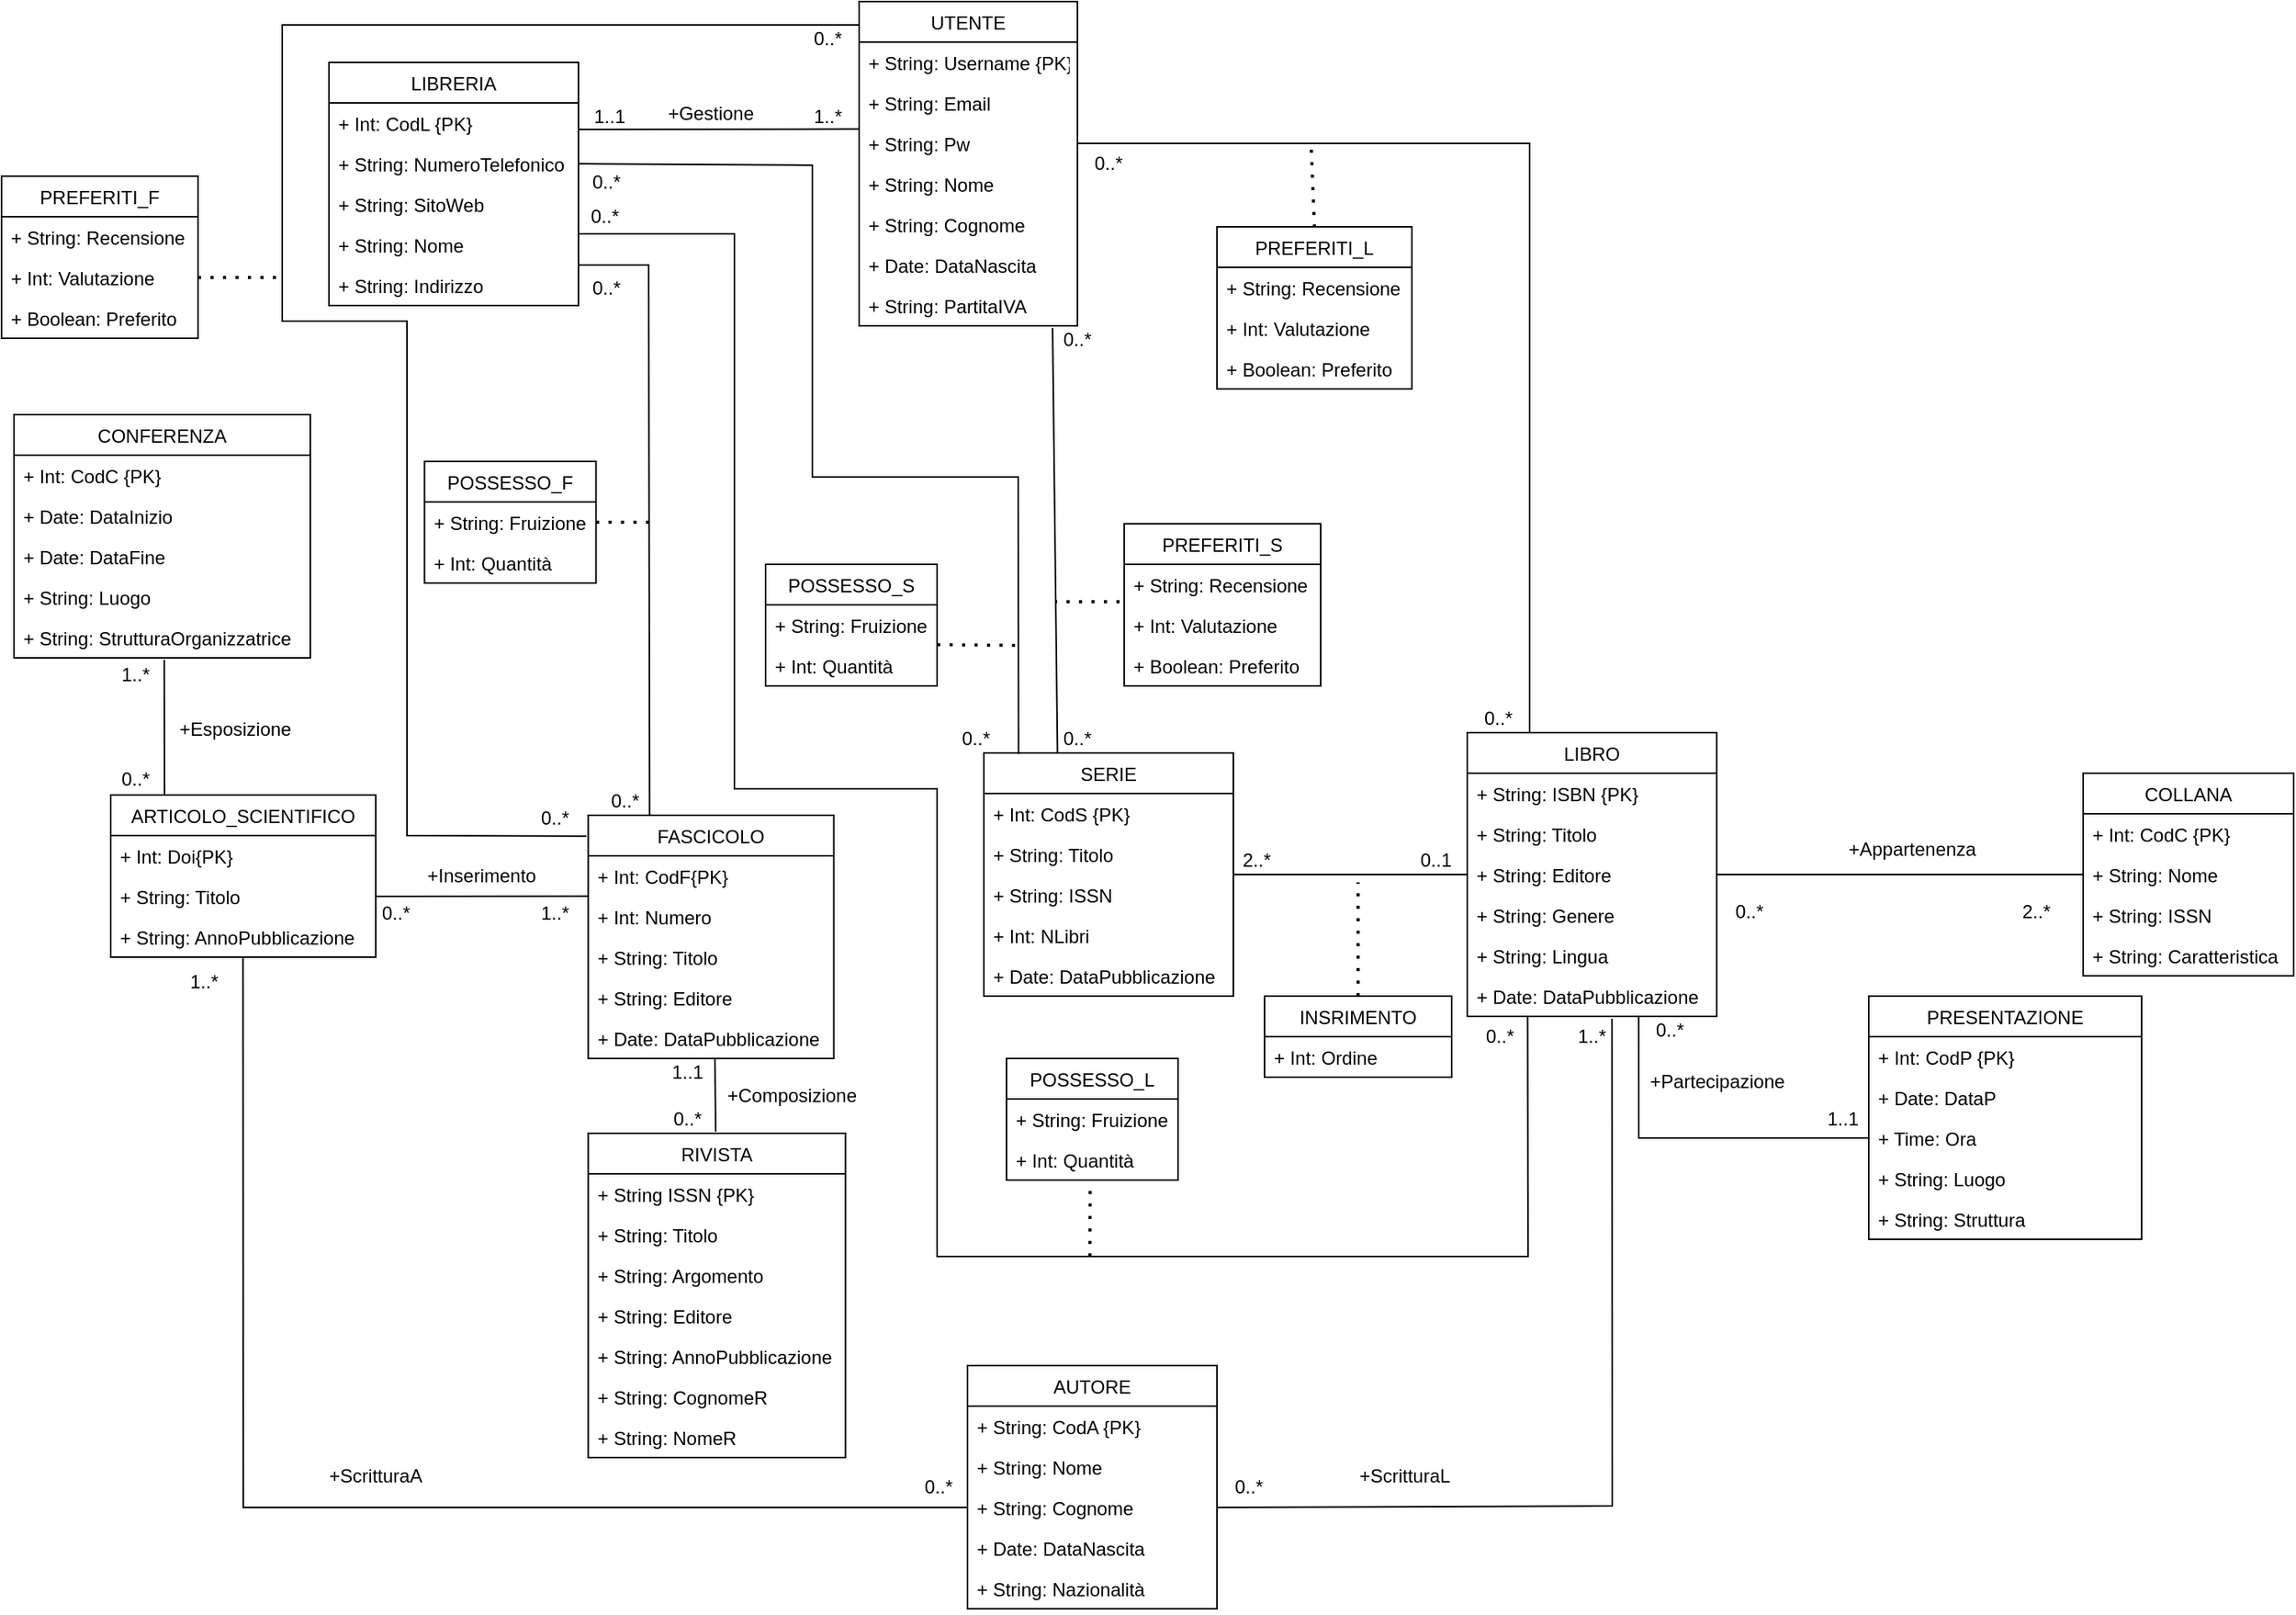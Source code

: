 <mxfile version="20.7.4" type="github">
  <diagram id="y6tZ4eNUXcTJTNe3AbjO" name="Pagina-1">
    <mxGraphModel dx="1947" dy="452" grid="1" gridSize="10" guides="1" tooltips="1" connect="1" arrows="1" fold="1" page="1" pageScale="1" pageWidth="827" pageHeight="1169" math="0" shadow="0">
      <root>
        <mxCell id="0" />
        <mxCell id="1" parent="0" />
        <mxCell id="ycXaBQS78hZ4bPolVsjQ-1" value="UTENTE" style="swimlane;fontStyle=0;childLayout=stackLayout;horizontal=1;startSize=26;fillColor=none;horizontalStack=0;resizeParent=1;resizeParentMax=0;resizeLast=0;collapsible=1;marginBottom=0;" parent="1" vertex="1">
          <mxGeometry x="370" y="25" width="140" height="208" as="geometry" />
        </mxCell>
        <mxCell id="ycXaBQS78hZ4bPolVsjQ-2" value="+ String: Username {PK}" style="text;strokeColor=none;fillColor=none;align=left;verticalAlign=top;spacingLeft=4;spacingRight=4;overflow=hidden;rotatable=0;points=[[0,0.5],[1,0.5]];portConstraint=eastwest;" parent="ycXaBQS78hZ4bPolVsjQ-1" vertex="1">
          <mxGeometry y="26" width="140" height="26" as="geometry" />
        </mxCell>
        <mxCell id="ycXaBQS78hZ4bPolVsjQ-3" value="+ String: Email" style="text;strokeColor=none;fillColor=none;align=left;verticalAlign=top;spacingLeft=4;spacingRight=4;overflow=hidden;rotatable=0;points=[[0,0.5],[1,0.5]];portConstraint=eastwest;" parent="ycXaBQS78hZ4bPolVsjQ-1" vertex="1">
          <mxGeometry y="52" width="140" height="26" as="geometry" />
        </mxCell>
        <mxCell id="ycXaBQS78hZ4bPolVsjQ-4" value="+ String: Pw" style="text;strokeColor=none;fillColor=none;align=left;verticalAlign=top;spacingLeft=4;spacingRight=4;overflow=hidden;rotatable=0;points=[[0,0.5],[1,0.5]];portConstraint=eastwest;" parent="ycXaBQS78hZ4bPolVsjQ-1" vertex="1">
          <mxGeometry y="78" width="140" height="26" as="geometry" />
        </mxCell>
        <mxCell id="ycXaBQS78hZ4bPolVsjQ-5" value="+ String: Nome" style="text;strokeColor=none;fillColor=none;align=left;verticalAlign=top;spacingLeft=4;spacingRight=4;overflow=hidden;rotatable=0;points=[[0,0.5],[1,0.5]];portConstraint=eastwest;" parent="ycXaBQS78hZ4bPolVsjQ-1" vertex="1">
          <mxGeometry y="104" width="140" height="26" as="geometry" />
        </mxCell>
        <mxCell id="ycXaBQS78hZ4bPolVsjQ-7" value="+ String: Cognome" style="text;strokeColor=none;fillColor=none;align=left;verticalAlign=top;spacingLeft=4;spacingRight=4;overflow=hidden;rotatable=0;points=[[0,0.5],[1,0.5]];portConstraint=eastwest;" parent="ycXaBQS78hZ4bPolVsjQ-1" vertex="1">
          <mxGeometry y="130" width="140" height="26" as="geometry" />
        </mxCell>
        <mxCell id="ycXaBQS78hZ4bPolVsjQ-8" value="+ Date: DataNascita" style="text;strokeColor=none;fillColor=none;align=left;verticalAlign=top;spacingLeft=4;spacingRight=4;overflow=hidden;rotatable=0;points=[[0,0.5],[1,0.5]];portConstraint=eastwest;" parent="ycXaBQS78hZ4bPolVsjQ-1" vertex="1">
          <mxGeometry y="156" width="140" height="26" as="geometry" />
        </mxCell>
        <mxCell id="ycXaBQS78hZ4bPolVsjQ-9" value="+ String: PartitaIVA" style="text;strokeColor=none;fillColor=none;align=left;verticalAlign=top;spacingLeft=4;spacingRight=4;overflow=hidden;rotatable=0;points=[[0,0.5],[1,0.5]];portConstraint=eastwest;" parent="ycXaBQS78hZ4bPolVsjQ-1" vertex="1">
          <mxGeometry y="182" width="140" height="26" as="geometry" />
        </mxCell>
        <mxCell id="ycXaBQS78hZ4bPolVsjQ-10" value="LIBRERIA" style="swimlane;fontStyle=0;childLayout=stackLayout;horizontal=1;startSize=26;fillColor=none;horizontalStack=0;resizeParent=1;resizeParentMax=0;resizeLast=0;collapsible=1;marginBottom=0;" parent="1" vertex="1">
          <mxGeometry x="30" y="64" width="160" height="156" as="geometry" />
        </mxCell>
        <mxCell id="ycXaBQS78hZ4bPolVsjQ-11" value="+ Int: CodL {PK}" style="text;strokeColor=none;fillColor=none;align=left;verticalAlign=top;spacingLeft=4;spacingRight=4;overflow=hidden;rotatable=0;points=[[0,0.5],[1,0.5]];portConstraint=eastwest;" parent="ycXaBQS78hZ4bPolVsjQ-10" vertex="1">
          <mxGeometry y="26" width="160" height="26" as="geometry" />
        </mxCell>
        <mxCell id="ycXaBQS78hZ4bPolVsjQ-12" value="+ String: NumeroTelefonico" style="text;strokeColor=none;fillColor=none;align=left;verticalAlign=top;spacingLeft=4;spacingRight=4;overflow=hidden;rotatable=0;points=[[0,0.5],[1,0.5]];portConstraint=eastwest;" parent="ycXaBQS78hZ4bPolVsjQ-10" vertex="1">
          <mxGeometry y="52" width="160" height="26" as="geometry" />
        </mxCell>
        <mxCell id="ycXaBQS78hZ4bPolVsjQ-13" value="+ String: SitoWeb" style="text;strokeColor=none;fillColor=none;align=left;verticalAlign=top;spacingLeft=4;spacingRight=4;overflow=hidden;rotatable=0;points=[[0,0.5],[1,0.5]];portConstraint=eastwest;" parent="ycXaBQS78hZ4bPolVsjQ-10" vertex="1">
          <mxGeometry y="78" width="160" height="26" as="geometry" />
        </mxCell>
        <mxCell id="ycXaBQS78hZ4bPolVsjQ-14" value="+ String: Nome" style="text;strokeColor=none;fillColor=none;align=left;verticalAlign=top;spacingLeft=4;spacingRight=4;overflow=hidden;rotatable=0;points=[[0,0.5],[1,0.5]];portConstraint=eastwest;" parent="ycXaBQS78hZ4bPolVsjQ-10" vertex="1">
          <mxGeometry y="104" width="160" height="26" as="geometry" />
        </mxCell>
        <mxCell id="ycXaBQS78hZ4bPolVsjQ-15" value="+ String: Indirizzo" style="text;strokeColor=none;fillColor=none;align=left;verticalAlign=top;spacingLeft=4;spacingRight=4;overflow=hidden;rotatable=0;points=[[0,0.5],[1,0.5]];portConstraint=eastwest;" parent="ycXaBQS78hZ4bPolVsjQ-10" vertex="1">
          <mxGeometry y="130" width="160" height="26" as="geometry" />
        </mxCell>
        <mxCell id="ycXaBQS78hZ4bPolVsjQ-17" value="" style="endArrow=none;html=1;rounded=0;exitX=1;exitY=0.5;exitDx=0;exitDy=0;entryX=0;entryY=-0.009;entryDx=0;entryDy=0;entryPerimeter=0;" parent="1" edge="1">
          <mxGeometry width="50" height="50" relative="1" as="geometry">
            <mxPoint x="190" y="107" as="sourcePoint" />
            <mxPoint x="370.0" y="106.766" as="targetPoint" />
          </mxGeometry>
        </mxCell>
        <mxCell id="ycXaBQS78hZ4bPolVsjQ-18" value="+Gestione" style="text;html=1;strokeColor=none;fillColor=none;align=center;verticalAlign=middle;whiteSpace=wrap;rounded=0;" parent="1" vertex="1">
          <mxGeometry x="245" y="82" width="60" height="30" as="geometry" />
        </mxCell>
        <mxCell id="ycXaBQS78hZ4bPolVsjQ-19" value="1..*" style="text;html=1;strokeColor=none;fillColor=none;align=center;verticalAlign=middle;whiteSpace=wrap;rounded=0;" parent="1" vertex="1">
          <mxGeometry x="320" y="90" width="60" height="18" as="geometry" />
        </mxCell>
        <mxCell id="ycXaBQS78hZ4bPolVsjQ-20" value="1..1" style="text;html=1;strokeColor=none;fillColor=none;align=center;verticalAlign=middle;whiteSpace=wrap;rounded=0;" parent="1" vertex="1">
          <mxGeometry x="180" y="90" width="60" height="18" as="geometry" />
        </mxCell>
        <mxCell id="ycXaBQS78hZ4bPolVsjQ-23" value="RIVISTA" style="swimlane;fontStyle=0;childLayout=stackLayout;horizontal=1;startSize=26;fillColor=none;horizontalStack=0;resizeParent=1;resizeParentMax=0;resizeLast=0;collapsible=1;marginBottom=0;" parent="1" vertex="1">
          <mxGeometry x="196.25" y="751" width="165" height="208" as="geometry" />
        </mxCell>
        <mxCell id="ycXaBQS78hZ4bPolVsjQ-24" value="+ String ISSN {PK}" style="text;strokeColor=none;fillColor=none;align=left;verticalAlign=top;spacingLeft=4;spacingRight=4;overflow=hidden;rotatable=0;points=[[0,0.5],[1,0.5]];portConstraint=eastwest;" parent="ycXaBQS78hZ4bPolVsjQ-23" vertex="1">
          <mxGeometry y="26" width="165" height="26" as="geometry" />
        </mxCell>
        <mxCell id="ycXaBQS78hZ4bPolVsjQ-25" value="+ String: Titolo" style="text;strokeColor=none;fillColor=none;align=left;verticalAlign=top;spacingLeft=4;spacingRight=4;overflow=hidden;rotatable=0;points=[[0,0.5],[1,0.5]];portConstraint=eastwest;" parent="ycXaBQS78hZ4bPolVsjQ-23" vertex="1">
          <mxGeometry y="52" width="165" height="26" as="geometry" />
        </mxCell>
        <mxCell id="ycXaBQS78hZ4bPolVsjQ-26" value="+ String: Argomento" style="text;strokeColor=none;fillColor=none;align=left;verticalAlign=top;spacingLeft=4;spacingRight=4;overflow=hidden;rotatable=0;points=[[0,0.5],[1,0.5]];portConstraint=eastwest;" parent="ycXaBQS78hZ4bPolVsjQ-23" vertex="1">
          <mxGeometry y="78" width="165" height="26" as="geometry" />
        </mxCell>
        <mxCell id="ycXaBQS78hZ4bPolVsjQ-27" value="+ String: Editore" style="text;strokeColor=none;fillColor=none;align=left;verticalAlign=top;spacingLeft=4;spacingRight=4;overflow=hidden;rotatable=0;points=[[0,0.5],[1,0.5]];portConstraint=eastwest;" parent="ycXaBQS78hZ4bPolVsjQ-23" vertex="1">
          <mxGeometry y="104" width="165" height="26" as="geometry" />
        </mxCell>
        <mxCell id="ycXaBQS78hZ4bPolVsjQ-28" value="+ String: AnnoPubblicazione" style="text;strokeColor=none;fillColor=none;align=left;verticalAlign=top;spacingLeft=4;spacingRight=4;overflow=hidden;rotatable=0;points=[[0,0.5],[1,0.5]];portConstraint=eastwest;" parent="ycXaBQS78hZ4bPolVsjQ-23" vertex="1">
          <mxGeometry y="130" width="165" height="26" as="geometry" />
        </mxCell>
        <mxCell id="ycXaBQS78hZ4bPolVsjQ-30" value="+ String: CognomeR" style="text;strokeColor=none;fillColor=none;align=left;verticalAlign=top;spacingLeft=4;spacingRight=4;overflow=hidden;rotatable=0;points=[[0,0.5],[1,0.5]];portConstraint=eastwest;" parent="ycXaBQS78hZ4bPolVsjQ-23" vertex="1">
          <mxGeometry y="156" width="165" height="26" as="geometry" />
        </mxCell>
        <mxCell id="ycXaBQS78hZ4bPolVsjQ-31" value="+ String: NomeR" style="text;strokeColor=none;fillColor=none;align=left;verticalAlign=top;spacingLeft=4;spacingRight=4;overflow=hidden;rotatable=0;points=[[0,0.5],[1,0.5]];portConstraint=eastwest;" parent="ycXaBQS78hZ4bPolVsjQ-23" vertex="1">
          <mxGeometry y="182" width="165" height="26" as="geometry" />
        </mxCell>
        <mxCell id="ycXaBQS78hZ4bPolVsjQ-37" value="POSSESSO_F" style="swimlane;fontStyle=0;childLayout=stackLayout;horizontal=1;startSize=26;fillColor=none;horizontalStack=0;resizeParent=1;resizeParentMax=0;resizeLast=0;collapsible=1;marginBottom=0;" parent="1" vertex="1">
          <mxGeometry x="91.25" y="320" width="110" height="78" as="geometry" />
        </mxCell>
        <mxCell id="ycXaBQS78hZ4bPolVsjQ-38" value="+ String: Fruizione" style="text;strokeColor=none;fillColor=none;align=left;verticalAlign=top;spacingLeft=4;spacingRight=4;overflow=hidden;rotatable=0;points=[[0,0.5],[1,0.5]];portConstraint=eastwest;" parent="ycXaBQS78hZ4bPolVsjQ-37" vertex="1">
          <mxGeometry y="26" width="110" height="26" as="geometry" />
        </mxCell>
        <mxCell id="ycXaBQS78hZ4bPolVsjQ-39" value="+ Int: Quantità" style="text;strokeColor=none;fillColor=none;align=left;verticalAlign=top;spacingLeft=4;spacingRight=4;overflow=hidden;rotatable=0;points=[[0,0.5],[1,0.5]];portConstraint=eastwest;" parent="ycXaBQS78hZ4bPolVsjQ-37" vertex="1">
          <mxGeometry y="52" width="110" height="26" as="geometry" />
        </mxCell>
        <mxCell id="ycXaBQS78hZ4bPolVsjQ-43" value="0..*" style="text;html=1;strokeColor=none;fillColor=none;align=center;verticalAlign=middle;whiteSpace=wrap;rounded=0;" parent="1" vertex="1">
          <mxGeometry x="178" y="200" width="60" height="18" as="geometry" />
        </mxCell>
        <mxCell id="ycXaBQS78hZ4bPolVsjQ-44" value="0..*" style="text;html=1;strokeColor=none;fillColor=none;align=center;verticalAlign=middle;whiteSpace=wrap;rounded=0;" parent="1" vertex="1">
          <mxGeometry x="230" y="733" width="60" height="18" as="geometry" />
        </mxCell>
        <mxCell id="ycXaBQS78hZ4bPolVsjQ-45" value="" style="endArrow=none;html=1;rounded=0;exitX=0.25;exitY=0;exitDx=0;exitDy=0;" parent="1" source="76UKa3S4y0XgDpKOhsPi-1" edge="1">
          <mxGeometry width="50" height="50" relative="1" as="geometry">
            <mxPoint x="220" y="400" as="sourcePoint" />
            <mxPoint x="190" y="194" as="targetPoint" />
            <Array as="points">
              <mxPoint x="235" y="194" />
            </Array>
          </mxGeometry>
        </mxCell>
        <mxCell id="ycXaBQS78hZ4bPolVsjQ-48" value="0..*" style="text;html=1;strokeColor=none;fillColor=none;align=center;verticalAlign=middle;whiteSpace=wrap;rounded=0;" parent="1" vertex="1">
          <mxGeometry x="145" y="540" width="60" height="18" as="geometry" />
        </mxCell>
        <mxCell id="ycXaBQS78hZ4bPolVsjQ-50" value="PREFERITI_F" style="swimlane;fontStyle=0;childLayout=stackLayout;horizontal=1;startSize=26;fillColor=none;horizontalStack=0;resizeParent=1;resizeParentMax=0;resizeLast=0;collapsible=1;marginBottom=0;" parent="1" vertex="1">
          <mxGeometry x="-180" y="137" width="126" height="104" as="geometry" />
        </mxCell>
        <mxCell id="ycXaBQS78hZ4bPolVsjQ-51" value="+ String: Recensione" style="text;strokeColor=none;fillColor=none;align=left;verticalAlign=top;spacingLeft=4;spacingRight=4;overflow=hidden;rotatable=0;points=[[0,0.5],[1,0.5]];portConstraint=eastwest;" parent="ycXaBQS78hZ4bPolVsjQ-50" vertex="1">
          <mxGeometry y="26" width="126" height="26" as="geometry" />
        </mxCell>
        <mxCell id="ycXaBQS78hZ4bPolVsjQ-52" value="+ Int: Valutazione" style="text;strokeColor=none;fillColor=none;align=left;verticalAlign=top;spacingLeft=4;spacingRight=4;overflow=hidden;rotatable=0;points=[[0,0.5],[1,0.5]];portConstraint=eastwest;" parent="ycXaBQS78hZ4bPolVsjQ-50" vertex="1">
          <mxGeometry y="52" width="126" height="26" as="geometry" />
        </mxCell>
        <mxCell id="76UKa3S4y0XgDpKOhsPi-16" value="+ Boolean: Preferito" style="text;strokeColor=none;fillColor=none;align=left;verticalAlign=top;spacingLeft=4;spacingRight=4;overflow=hidden;rotatable=0;points=[[0,0.5],[1,0.5]];portConstraint=eastwest;" parent="ycXaBQS78hZ4bPolVsjQ-50" vertex="1">
          <mxGeometry y="78" width="126" height="26" as="geometry" />
        </mxCell>
        <mxCell id="ycXaBQS78hZ4bPolVsjQ-58" value="SERIE" style="swimlane;fontStyle=0;childLayout=stackLayout;horizontal=1;startSize=26;fillColor=none;horizontalStack=0;resizeParent=1;resizeParentMax=0;resizeLast=0;collapsible=1;marginBottom=0;" parent="1" vertex="1">
          <mxGeometry x="450" y="507" width="160" height="156" as="geometry" />
        </mxCell>
        <mxCell id="ycXaBQS78hZ4bPolVsjQ-59" value="+ Int: CodS {PK}" style="text;strokeColor=none;fillColor=none;align=left;verticalAlign=top;spacingLeft=4;spacingRight=4;overflow=hidden;rotatable=0;points=[[0,0.5],[1,0.5]];portConstraint=eastwest;" parent="ycXaBQS78hZ4bPolVsjQ-58" vertex="1">
          <mxGeometry y="26" width="160" height="26" as="geometry" />
        </mxCell>
        <mxCell id="ycXaBQS78hZ4bPolVsjQ-61" value="+ String: Titolo" style="text;strokeColor=none;fillColor=none;align=left;verticalAlign=top;spacingLeft=4;spacingRight=4;overflow=hidden;rotatable=0;points=[[0,0.5],[1,0.5]];portConstraint=eastwest;" parent="ycXaBQS78hZ4bPolVsjQ-58" vertex="1">
          <mxGeometry y="52" width="160" height="26" as="geometry" />
        </mxCell>
        <mxCell id="ycXaBQS78hZ4bPolVsjQ-60" value="+ String: ISSN" style="text;strokeColor=none;fillColor=none;align=left;verticalAlign=top;spacingLeft=4;spacingRight=4;overflow=hidden;rotatable=0;points=[[0,0.5],[1,0.5]];portConstraint=eastwest;" parent="ycXaBQS78hZ4bPolVsjQ-58" vertex="1">
          <mxGeometry y="78" width="160" height="26" as="geometry" />
        </mxCell>
        <mxCell id="ycXaBQS78hZ4bPolVsjQ-62" value="+ Int: NLibri" style="text;strokeColor=none;fillColor=none;align=left;verticalAlign=top;spacingLeft=4;spacingRight=4;overflow=hidden;rotatable=0;points=[[0,0.5],[1,0.5]];portConstraint=eastwest;" parent="ycXaBQS78hZ4bPolVsjQ-58" vertex="1">
          <mxGeometry y="104" width="160" height="26" as="geometry" />
        </mxCell>
        <mxCell id="ycXaBQS78hZ4bPolVsjQ-63" value="+ Date: DataPubblicazione" style="text;strokeColor=none;fillColor=none;align=left;verticalAlign=top;spacingLeft=4;spacingRight=4;overflow=hidden;rotatable=0;points=[[0,0.5],[1,0.5]];portConstraint=eastwest;" parent="ycXaBQS78hZ4bPolVsjQ-58" vertex="1">
          <mxGeometry y="130" width="160" height="26" as="geometry" />
        </mxCell>
        <mxCell id="ycXaBQS78hZ4bPolVsjQ-64" value="POSSESSO_S" style="swimlane;fontStyle=0;childLayout=stackLayout;horizontal=1;startSize=26;fillColor=none;horizontalStack=0;resizeParent=1;resizeParentMax=0;resizeLast=0;collapsible=1;marginBottom=0;" parent="1" vertex="1">
          <mxGeometry x="310" y="386" width="110" height="78" as="geometry" />
        </mxCell>
        <mxCell id="ycXaBQS78hZ4bPolVsjQ-65" value="+ String: Fruizione" style="text;strokeColor=none;fillColor=none;align=left;verticalAlign=top;spacingLeft=4;spacingRight=4;overflow=hidden;rotatable=0;points=[[0,0.5],[1,0.5]];portConstraint=eastwest;" parent="ycXaBQS78hZ4bPolVsjQ-64" vertex="1">
          <mxGeometry y="26" width="110" height="26" as="geometry" />
        </mxCell>
        <mxCell id="ycXaBQS78hZ4bPolVsjQ-66" value="+ Int: Quantità" style="text;strokeColor=none;fillColor=none;align=left;verticalAlign=top;spacingLeft=4;spacingRight=4;overflow=hidden;rotatable=0;points=[[0,0.5],[1,0.5]];portConstraint=eastwest;" parent="ycXaBQS78hZ4bPolVsjQ-64" vertex="1">
          <mxGeometry y="52" width="110" height="26" as="geometry" />
        </mxCell>
        <mxCell id="ycXaBQS78hZ4bPolVsjQ-67" value="" style="endArrow=none;html=1;rounded=0;entryX=1;entryY=0.5;entryDx=0;entryDy=0;exitX=0.139;exitY=0.005;exitDx=0;exitDy=0;exitPerimeter=0;" parent="1" source="ycXaBQS78hZ4bPolVsjQ-58" target="ycXaBQS78hZ4bPolVsjQ-12" edge="1">
          <mxGeometry width="50" height="50" relative="1" as="geometry">
            <mxPoint x="490" y="470" as="sourcePoint" />
            <mxPoint x="450" y="270" as="targetPoint" />
            <Array as="points">
              <mxPoint x="472" y="330" />
              <mxPoint x="340" y="330" />
              <mxPoint x="340" y="130" />
            </Array>
          </mxGeometry>
        </mxCell>
        <mxCell id="ycXaBQS78hZ4bPolVsjQ-69" value="" style="endArrow=none;dashed=1;html=1;dashPattern=1 3;strokeWidth=2;rounded=0;entryX=0.986;entryY=0.984;entryDx=0;entryDy=0;entryPerimeter=0;" parent="1" target="ycXaBQS78hZ4bPolVsjQ-65" edge="1">
          <mxGeometry width="50" height="50" relative="1" as="geometry">
            <mxPoint x="470" y="438" as="sourcePoint" />
            <mxPoint x="530" y="426.72" as="targetPoint" />
          </mxGeometry>
        </mxCell>
        <mxCell id="ycXaBQS78hZ4bPolVsjQ-70" value="0..*" style="text;html=1;strokeColor=none;fillColor=none;align=center;verticalAlign=middle;whiteSpace=wrap;rounded=0;" parent="1" vertex="1">
          <mxGeometry x="178" y="132" width="60" height="18" as="geometry" />
        </mxCell>
        <mxCell id="ycXaBQS78hZ4bPolVsjQ-72" value="0..*" style="text;html=1;strokeColor=none;fillColor=none;align=center;verticalAlign=middle;whiteSpace=wrap;rounded=0;" parent="1" vertex="1">
          <mxGeometry x="480" y="233" width="60" height="18" as="geometry" />
        </mxCell>
        <mxCell id="ycXaBQS78hZ4bPolVsjQ-73" value="PREFERITI_S" style="swimlane;fontStyle=0;childLayout=stackLayout;horizontal=1;startSize=26;fillColor=none;horizontalStack=0;resizeParent=1;resizeParentMax=0;resizeLast=0;collapsible=1;marginBottom=0;" parent="1" vertex="1">
          <mxGeometry x="540" y="360" width="126" height="104" as="geometry" />
        </mxCell>
        <mxCell id="ycXaBQS78hZ4bPolVsjQ-74" value="+ String: Recensione" style="text;strokeColor=none;fillColor=none;align=left;verticalAlign=top;spacingLeft=4;spacingRight=4;overflow=hidden;rotatable=0;points=[[0,0.5],[1,0.5]];portConstraint=eastwest;" parent="ycXaBQS78hZ4bPolVsjQ-73" vertex="1">
          <mxGeometry y="26" width="126" height="26" as="geometry" />
        </mxCell>
        <mxCell id="ycXaBQS78hZ4bPolVsjQ-75" value="+ Int: Valutazione" style="text;strokeColor=none;fillColor=none;align=left;verticalAlign=top;spacingLeft=4;spacingRight=4;overflow=hidden;rotatable=0;points=[[0,0.5],[1,0.5]];portConstraint=eastwest;" parent="ycXaBQS78hZ4bPolVsjQ-73" vertex="1">
          <mxGeometry y="52" width="126" height="26" as="geometry" />
        </mxCell>
        <mxCell id="76UKa3S4y0XgDpKOhsPi-17" value="+ Boolean: Preferito" style="text;strokeColor=none;fillColor=none;align=left;verticalAlign=top;spacingLeft=4;spacingRight=4;overflow=hidden;rotatable=0;points=[[0,0.5],[1,0.5]];portConstraint=eastwest;" parent="ycXaBQS78hZ4bPolVsjQ-73" vertex="1">
          <mxGeometry y="78" width="126" height="26" as="geometry" />
        </mxCell>
        <mxCell id="ycXaBQS78hZ4bPolVsjQ-76" value="" style="endArrow=none;dashed=1;html=1;dashPattern=1 3;strokeWidth=2;rounded=0;exitX=-0.024;exitY=-0.077;exitDx=0;exitDy=0;exitPerimeter=0;" parent="1" source="ycXaBQS78hZ4bPolVsjQ-75" edge="1">
          <mxGeometry width="50" height="50" relative="1" as="geometry">
            <mxPoint x="476" y="380" as="sourcePoint" />
            <mxPoint x="496" y="410" as="targetPoint" />
          </mxGeometry>
        </mxCell>
        <mxCell id="ycXaBQS78hZ4bPolVsjQ-77" value="0..*" style="text;html=1;strokeColor=none;fillColor=none;align=center;verticalAlign=middle;whiteSpace=wrap;rounded=0;" parent="1" vertex="1">
          <mxGeometry x="430" y="489" width="30" height="18" as="geometry" />
        </mxCell>
        <mxCell id="ycXaBQS78hZ4bPolVsjQ-78" value="0..*" style="text;html=1;strokeColor=none;fillColor=none;align=center;verticalAlign=middle;whiteSpace=wrap;rounded=0;" parent="1" vertex="1">
          <mxGeometry x="480" y="489" width="60" height="18" as="geometry" />
        </mxCell>
        <mxCell id="ycXaBQS78hZ4bPolVsjQ-79" value="LIBRO" style="swimlane;fontStyle=0;childLayout=stackLayout;horizontal=1;startSize=26;fillColor=none;horizontalStack=0;resizeParent=1;resizeParentMax=0;resizeLast=0;collapsible=1;marginBottom=0;" parent="1" vertex="1">
          <mxGeometry x="760" y="494" width="160" height="182" as="geometry" />
        </mxCell>
        <mxCell id="ycXaBQS78hZ4bPolVsjQ-80" value="+ String: ISBN {PK}" style="text;strokeColor=none;fillColor=none;align=left;verticalAlign=top;spacingLeft=4;spacingRight=4;overflow=hidden;rotatable=0;points=[[0,0.5],[1,0.5]];portConstraint=eastwest;" parent="ycXaBQS78hZ4bPolVsjQ-79" vertex="1">
          <mxGeometry y="26" width="160" height="26" as="geometry" />
        </mxCell>
        <mxCell id="ycXaBQS78hZ4bPolVsjQ-81" value="+ String: Titolo" style="text;strokeColor=none;fillColor=none;align=left;verticalAlign=top;spacingLeft=4;spacingRight=4;overflow=hidden;rotatable=0;points=[[0,0.5],[1,0.5]];portConstraint=eastwest;" parent="ycXaBQS78hZ4bPolVsjQ-79" vertex="1">
          <mxGeometry y="52" width="160" height="26" as="geometry" />
        </mxCell>
        <mxCell id="ycXaBQS78hZ4bPolVsjQ-82" value="+ String: Editore" style="text;strokeColor=none;fillColor=none;align=left;verticalAlign=top;spacingLeft=4;spacingRight=4;overflow=hidden;rotatable=0;points=[[0,0.5],[1,0.5]];portConstraint=eastwest;" parent="ycXaBQS78hZ4bPolVsjQ-79" vertex="1">
          <mxGeometry y="78" width="160" height="26" as="geometry" />
        </mxCell>
        <mxCell id="ycXaBQS78hZ4bPolVsjQ-83" value="+ String: Genere" style="text;strokeColor=none;fillColor=none;align=left;verticalAlign=top;spacingLeft=4;spacingRight=4;overflow=hidden;rotatable=0;points=[[0,0.5],[1,0.5]];portConstraint=eastwest;" parent="ycXaBQS78hZ4bPolVsjQ-79" vertex="1">
          <mxGeometry y="104" width="160" height="26" as="geometry" />
        </mxCell>
        <mxCell id="ycXaBQS78hZ4bPolVsjQ-84" value="+ String: Lingua" style="text;strokeColor=none;fillColor=none;align=left;verticalAlign=top;spacingLeft=4;spacingRight=4;overflow=hidden;rotatable=0;points=[[0,0.5],[1,0.5]];portConstraint=eastwest;" parent="ycXaBQS78hZ4bPolVsjQ-79" vertex="1">
          <mxGeometry y="130" width="160" height="26" as="geometry" />
        </mxCell>
        <mxCell id="ycXaBQS78hZ4bPolVsjQ-85" value="+ Date: DataPubblicazione" style="text;strokeColor=none;fillColor=none;align=left;verticalAlign=top;spacingLeft=4;spacingRight=4;overflow=hidden;rotatable=0;points=[[0,0.5],[1,0.5]];portConstraint=eastwest;" parent="ycXaBQS78hZ4bPolVsjQ-79" vertex="1">
          <mxGeometry y="156" width="160" height="26" as="geometry" />
        </mxCell>
        <mxCell id="ycXaBQS78hZ4bPolVsjQ-88" value="" style="endArrow=none;html=1;rounded=0;entryX=0.25;entryY=0;entryDx=0;entryDy=0;exitX=1;exitY=0.5;exitDx=0;exitDy=0;" parent="1" source="ycXaBQS78hZ4bPolVsjQ-4" edge="1">
          <mxGeometry width="50" height="50" relative="1" as="geometry">
            <mxPoint x="510" y="250" as="sourcePoint" />
            <mxPoint x="800" y="494" as="targetPoint" />
            <Array as="points">
              <mxPoint x="800" y="116" />
            </Array>
          </mxGeometry>
        </mxCell>
        <mxCell id="ycXaBQS78hZ4bPolVsjQ-89" value="POSSESSO_L" style="swimlane;fontStyle=0;childLayout=stackLayout;horizontal=1;startSize=26;fillColor=none;horizontalStack=0;resizeParent=1;resizeParentMax=0;resizeLast=0;collapsible=1;marginBottom=0;" parent="1" vertex="1">
          <mxGeometry x="464.5" y="703" width="110" height="78" as="geometry" />
        </mxCell>
        <mxCell id="ycXaBQS78hZ4bPolVsjQ-90" value="+ String: Fruizione" style="text;strokeColor=none;fillColor=none;align=left;verticalAlign=top;spacingLeft=4;spacingRight=4;overflow=hidden;rotatable=0;points=[[0,0.5],[1,0.5]];portConstraint=eastwest;" parent="ycXaBQS78hZ4bPolVsjQ-89" vertex="1">
          <mxGeometry y="26" width="110" height="26" as="geometry" />
        </mxCell>
        <mxCell id="ycXaBQS78hZ4bPolVsjQ-91" value="+ Int: Quantità" style="text;strokeColor=none;fillColor=none;align=left;verticalAlign=top;spacingLeft=4;spacingRight=4;overflow=hidden;rotatable=0;points=[[0,0.5],[1,0.5]];portConstraint=eastwest;" parent="ycXaBQS78hZ4bPolVsjQ-89" vertex="1">
          <mxGeometry y="52" width="110" height="26" as="geometry" />
        </mxCell>
        <mxCell id="ycXaBQS78hZ4bPolVsjQ-92" value="" style="endArrow=none;dashed=1;html=1;dashPattern=1 3;strokeWidth=2;rounded=0;entryX=0.488;entryY=1.13;entryDx=0;entryDy=0;entryPerimeter=0;" parent="1" target="ycXaBQS78hZ4bPolVsjQ-91" edge="1">
          <mxGeometry width="50" height="50" relative="1" as="geometry">
            <mxPoint x="518" y="830" as="sourcePoint" />
            <mxPoint x="619" y="878.79" as="targetPoint" />
          </mxGeometry>
        </mxCell>
        <mxCell id="ycXaBQS78hZ4bPolVsjQ-93" value="0..*" style="text;html=1;strokeColor=none;fillColor=none;align=center;verticalAlign=middle;whiteSpace=wrap;rounded=0;" parent="1" vertex="1">
          <mxGeometry x="500" y="120" width="60" height="18" as="geometry" />
        </mxCell>
        <mxCell id="ycXaBQS78hZ4bPolVsjQ-95" value="0..*" style="text;html=1;strokeColor=none;fillColor=none;align=center;verticalAlign=middle;whiteSpace=wrap;rounded=0;" parent="1" vertex="1">
          <mxGeometry x="320" y="40" width="60" height="18" as="geometry" />
        </mxCell>
        <mxCell id="ycXaBQS78hZ4bPolVsjQ-96" value="0..*" style="text;html=1;strokeColor=none;fillColor=none;align=center;verticalAlign=middle;whiteSpace=wrap;rounded=0;" parent="1" vertex="1">
          <mxGeometry x="750" y="476" width="60" height="18" as="geometry" />
        </mxCell>
        <mxCell id="ycXaBQS78hZ4bPolVsjQ-97" value="0..*" style="text;html=1;strokeColor=none;fillColor=none;align=center;verticalAlign=middle;whiteSpace=wrap;rounded=0;" parent="1" vertex="1">
          <mxGeometry x="751" y="680" width="60" height="18" as="geometry" />
        </mxCell>
        <mxCell id="ycXaBQS78hZ4bPolVsjQ-98" value="PREFERITI_L" style="swimlane;fontStyle=0;childLayout=stackLayout;horizontal=1;startSize=26;fillColor=none;horizontalStack=0;resizeParent=1;resizeParentMax=0;resizeLast=0;collapsible=1;marginBottom=0;" parent="1" vertex="1">
          <mxGeometry x="599.5" y="169.5" width="125" height="104" as="geometry" />
        </mxCell>
        <mxCell id="ycXaBQS78hZ4bPolVsjQ-99" value="+ String: Recensione" style="text;strokeColor=none;fillColor=none;align=left;verticalAlign=top;spacingLeft=4;spacingRight=4;overflow=hidden;rotatable=0;points=[[0,0.5],[1,0.5]];portConstraint=eastwest;" parent="ycXaBQS78hZ4bPolVsjQ-98" vertex="1">
          <mxGeometry y="26" width="125" height="26" as="geometry" />
        </mxCell>
        <mxCell id="ycXaBQS78hZ4bPolVsjQ-100" value="+ Int: Valutazione" style="text;strokeColor=none;fillColor=none;align=left;verticalAlign=top;spacingLeft=4;spacingRight=4;overflow=hidden;rotatable=0;points=[[0,0.5],[1,0.5]];portConstraint=eastwest;" parent="ycXaBQS78hZ4bPolVsjQ-98" vertex="1">
          <mxGeometry y="52" width="125" height="26" as="geometry" />
        </mxCell>
        <mxCell id="76UKa3S4y0XgDpKOhsPi-18" value="+ Boolean: Preferito" style="text;strokeColor=none;fillColor=none;align=left;verticalAlign=top;spacingLeft=4;spacingRight=4;overflow=hidden;rotatable=0;points=[[0,0.5],[1,0.5]];portConstraint=eastwest;" parent="ycXaBQS78hZ4bPolVsjQ-98" vertex="1">
          <mxGeometry y="78" width="125" height="26" as="geometry" />
        </mxCell>
        <mxCell id="ycXaBQS78hZ4bPolVsjQ-101" value="" style="endArrow=none;dashed=1;html=1;dashPattern=1 3;strokeWidth=2;rounded=0;entryX=0.5;entryY=0;entryDx=0;entryDy=0;" parent="1" target="ycXaBQS78hZ4bPolVsjQ-98" edge="1">
          <mxGeometry width="50" height="50" relative="1" as="geometry">
            <mxPoint x="660" y="120" as="sourcePoint" />
            <mxPoint x="674" y="24.5" as="targetPoint" />
          </mxGeometry>
        </mxCell>
        <mxCell id="ycXaBQS78hZ4bPolVsjQ-102" value="COLLANA" style="swimlane;fontStyle=0;childLayout=stackLayout;horizontal=1;startSize=26;fillColor=none;horizontalStack=0;resizeParent=1;resizeParentMax=0;resizeLast=0;collapsible=1;marginBottom=0;" parent="1" vertex="1">
          <mxGeometry x="1155" y="520" width="135" height="130" as="geometry" />
        </mxCell>
        <mxCell id="ycXaBQS78hZ4bPolVsjQ-103" value="+ Int: CodC {PK}" style="text;strokeColor=none;fillColor=none;align=left;verticalAlign=top;spacingLeft=4;spacingRight=4;overflow=hidden;rotatable=0;points=[[0,0.5],[1,0.5]];portConstraint=eastwest;" parent="ycXaBQS78hZ4bPolVsjQ-102" vertex="1">
          <mxGeometry y="26" width="135" height="26" as="geometry" />
        </mxCell>
        <mxCell id="ycXaBQS78hZ4bPolVsjQ-104" value="+ String: Nome" style="text;strokeColor=none;fillColor=none;align=left;verticalAlign=top;spacingLeft=4;spacingRight=4;overflow=hidden;rotatable=0;points=[[0,0.5],[1,0.5]];portConstraint=eastwest;" parent="ycXaBQS78hZ4bPolVsjQ-102" vertex="1">
          <mxGeometry y="52" width="135" height="26" as="geometry" />
        </mxCell>
        <mxCell id="ycXaBQS78hZ4bPolVsjQ-106" value="+ String: ISSN " style="text;strokeColor=none;fillColor=none;align=left;verticalAlign=top;spacingLeft=4;spacingRight=4;overflow=hidden;rotatable=0;points=[[0,0.5],[1,0.5]];portConstraint=eastwest;" parent="ycXaBQS78hZ4bPolVsjQ-102" vertex="1">
          <mxGeometry y="78" width="135" height="26" as="geometry" />
        </mxCell>
        <mxCell id="ycXaBQS78hZ4bPolVsjQ-108" value="+ String: Caratteristica" style="text;strokeColor=none;fillColor=none;align=left;verticalAlign=top;spacingLeft=4;spacingRight=4;overflow=hidden;rotatable=0;points=[[0,0.5],[1,0.5]];portConstraint=eastwest;" parent="ycXaBQS78hZ4bPolVsjQ-102" vertex="1">
          <mxGeometry y="104" width="135" height="26" as="geometry" />
        </mxCell>
        <mxCell id="ycXaBQS78hZ4bPolVsjQ-111" value="" style="endArrow=none;html=1;rounded=0;entryX=0;entryY=0.5;entryDx=0;entryDy=0;exitX=1;exitY=0.5;exitDx=0;exitDy=0;" parent="1" source="ycXaBQS78hZ4bPolVsjQ-82" target="ycXaBQS78hZ4bPolVsjQ-104" edge="1">
          <mxGeometry width="50" height="50" relative="1" as="geometry">
            <mxPoint x="1030" y="480" as="sourcePoint" />
            <mxPoint x="1080" y="430" as="targetPoint" />
          </mxGeometry>
        </mxCell>
        <mxCell id="ycXaBQS78hZ4bPolVsjQ-115" value="0..*" style="text;html=1;strokeColor=none;fillColor=none;align=center;verticalAlign=middle;whiteSpace=wrap;rounded=0;" parent="1" vertex="1">
          <mxGeometry x="911" y="600" width="60" height="18" as="geometry" />
        </mxCell>
        <mxCell id="ycXaBQS78hZ4bPolVsjQ-116" value="2..*" style="text;html=1;strokeColor=none;fillColor=none;align=center;verticalAlign=middle;whiteSpace=wrap;rounded=0;" parent="1" vertex="1">
          <mxGeometry x="1095" y="600" width="60" height="18" as="geometry" />
        </mxCell>
        <mxCell id="ycXaBQS78hZ4bPolVsjQ-117" value="INSRIMENTO" style="swimlane;fontStyle=0;childLayout=stackLayout;horizontal=1;startSize=26;fillColor=none;horizontalStack=0;resizeParent=1;resizeParentMax=0;resizeLast=0;collapsible=1;marginBottom=0;" parent="1" vertex="1">
          <mxGeometry x="630" y="663" width="120" height="52" as="geometry" />
        </mxCell>
        <mxCell id="ycXaBQS78hZ4bPolVsjQ-118" value="+ Int: Ordine" style="text;strokeColor=none;fillColor=none;align=left;verticalAlign=top;spacingLeft=4;spacingRight=4;overflow=hidden;rotatable=0;points=[[0,0.5],[1,0.5]];portConstraint=eastwest;" parent="ycXaBQS78hZ4bPolVsjQ-117" vertex="1">
          <mxGeometry y="26" width="120" height="26" as="geometry" />
        </mxCell>
        <mxCell id="ycXaBQS78hZ4bPolVsjQ-119" value="" style="endArrow=none;html=1;rounded=0;entryX=0;entryY=0.5;entryDx=0;entryDy=0;" parent="1" target="ycXaBQS78hZ4bPolVsjQ-82" edge="1">
          <mxGeometry width="50" height="50" relative="1" as="geometry">
            <mxPoint x="610" y="585" as="sourcePoint" />
            <mxPoint x="850" y="510" as="targetPoint" />
          </mxGeometry>
        </mxCell>
        <mxCell id="ycXaBQS78hZ4bPolVsjQ-121" value="" style="endArrow=none;dashed=1;html=1;dashPattern=1 3;strokeWidth=2;rounded=0;exitX=0.5;exitY=0;exitDx=0;exitDy=0;" parent="1" source="ycXaBQS78hZ4bPolVsjQ-117" edge="1">
          <mxGeometry width="50" height="50" relative="1" as="geometry">
            <mxPoint x="700" y="620" as="sourcePoint" />
            <mxPoint x="690" y="590" as="targetPoint" />
          </mxGeometry>
        </mxCell>
        <mxCell id="ycXaBQS78hZ4bPolVsjQ-122" value="2..*" style="text;html=1;strokeColor=none;fillColor=none;align=center;verticalAlign=middle;whiteSpace=wrap;rounded=0;" parent="1" vertex="1">
          <mxGeometry x="595" y="567" width="60" height="18" as="geometry" />
        </mxCell>
        <mxCell id="ycXaBQS78hZ4bPolVsjQ-123" value="0..1" style="text;html=1;strokeColor=none;fillColor=none;align=center;verticalAlign=middle;whiteSpace=wrap;rounded=0;" parent="1" vertex="1">
          <mxGeometry x="710" y="567" width="60" height="18" as="geometry" />
        </mxCell>
        <mxCell id="ycXaBQS78hZ4bPolVsjQ-124" value="PRESENTAZIONE" style="swimlane;fontStyle=0;childLayout=stackLayout;horizontal=1;startSize=26;fillColor=none;horizontalStack=0;resizeParent=1;resizeParentMax=0;resizeLast=0;collapsible=1;marginBottom=0;" parent="1" vertex="1">
          <mxGeometry x="1017.5" y="663" width="175" height="156" as="geometry" />
        </mxCell>
        <mxCell id="ycXaBQS78hZ4bPolVsjQ-125" value="+ Int: CodP {PK}" style="text;strokeColor=none;fillColor=none;align=left;verticalAlign=top;spacingLeft=4;spacingRight=4;overflow=hidden;rotatable=0;points=[[0,0.5],[1,0.5]];portConstraint=eastwest;" parent="ycXaBQS78hZ4bPolVsjQ-124" vertex="1">
          <mxGeometry y="26" width="175" height="26" as="geometry" />
        </mxCell>
        <mxCell id="ycXaBQS78hZ4bPolVsjQ-126" value="+ Date: DataP" style="text;strokeColor=none;fillColor=none;align=left;verticalAlign=top;spacingLeft=4;spacingRight=4;overflow=hidden;rotatable=0;points=[[0,0.5],[1,0.5]];portConstraint=eastwest;" parent="ycXaBQS78hZ4bPolVsjQ-124" vertex="1">
          <mxGeometry y="52" width="175" height="26" as="geometry" />
        </mxCell>
        <mxCell id="ycXaBQS78hZ4bPolVsjQ-127" value="+ Time: Ora" style="text;strokeColor=none;fillColor=none;align=left;verticalAlign=top;spacingLeft=4;spacingRight=4;overflow=hidden;rotatable=0;points=[[0,0.5],[1,0.5]];portConstraint=eastwest;" parent="ycXaBQS78hZ4bPolVsjQ-124" vertex="1">
          <mxGeometry y="78" width="175" height="26" as="geometry" />
        </mxCell>
        <mxCell id="ycXaBQS78hZ4bPolVsjQ-128" value="+ String: Luogo" style="text;strokeColor=none;fillColor=none;align=left;verticalAlign=top;spacingLeft=4;spacingRight=4;overflow=hidden;rotatable=0;points=[[0,0.5],[1,0.5]];portConstraint=eastwest;" parent="ycXaBQS78hZ4bPolVsjQ-124" vertex="1">
          <mxGeometry y="104" width="175" height="26" as="geometry" />
        </mxCell>
        <mxCell id="ycXaBQS78hZ4bPolVsjQ-129" value="+ String: Struttura" style="text;strokeColor=none;fillColor=none;align=left;verticalAlign=top;spacingLeft=4;spacingRight=4;overflow=hidden;rotatable=0;points=[[0,0.5],[1,0.5]];portConstraint=eastwest;" parent="ycXaBQS78hZ4bPolVsjQ-124" vertex="1">
          <mxGeometry y="130" width="175" height="26" as="geometry" />
        </mxCell>
        <mxCell id="ycXaBQS78hZ4bPolVsjQ-130" value="" style="endArrow=none;html=1;rounded=0;entryX=0;entryY=0.5;entryDx=0;entryDy=0;exitX=0.687;exitY=1.014;exitDx=0;exitDy=0;exitPerimeter=0;" parent="1" source="ycXaBQS78hZ4bPolVsjQ-85" target="ycXaBQS78hZ4bPolVsjQ-127" edge="1">
          <mxGeometry width="50" height="50" relative="1" as="geometry">
            <mxPoint x="870" y="680" as="sourcePoint" />
            <mxPoint x="910" y="670" as="targetPoint" />
            <Array as="points">
              <mxPoint x="870" y="754" />
            </Array>
          </mxGeometry>
        </mxCell>
        <mxCell id="ycXaBQS78hZ4bPolVsjQ-131" value="1..1" style="text;html=1;strokeColor=none;fillColor=none;align=center;verticalAlign=middle;whiteSpace=wrap;rounded=0;" parent="1" vertex="1">
          <mxGeometry x="971" y="733" width="60" height="18" as="geometry" />
        </mxCell>
        <mxCell id="ycXaBQS78hZ4bPolVsjQ-132" value="0..*" style="text;html=1;strokeColor=none;fillColor=none;align=center;verticalAlign=middle;whiteSpace=wrap;rounded=0;" parent="1" vertex="1">
          <mxGeometry x="860" y="676" width="60" height="18" as="geometry" />
        </mxCell>
        <mxCell id="ycXaBQS78hZ4bPolVsjQ-133" value="ARTICOLO_SCIENTIFICO" style="swimlane;fontStyle=0;childLayout=stackLayout;horizontal=1;startSize=26;fillColor=none;horizontalStack=0;resizeParent=1;resizeParentMax=0;resizeLast=0;collapsible=1;marginBottom=0;" parent="1" vertex="1">
          <mxGeometry x="-110" y="534" width="170" height="104" as="geometry" />
        </mxCell>
        <mxCell id="ycXaBQS78hZ4bPolVsjQ-134" value="+ Int: Doi{PK}" style="text;strokeColor=none;fillColor=none;align=left;verticalAlign=top;spacingLeft=4;spacingRight=4;overflow=hidden;rotatable=0;points=[[0,0.5],[1,0.5]];portConstraint=eastwest;" parent="ycXaBQS78hZ4bPolVsjQ-133" vertex="1">
          <mxGeometry y="26" width="170" height="26" as="geometry" />
        </mxCell>
        <mxCell id="ycXaBQS78hZ4bPolVsjQ-135" value="+ String: Titolo" style="text;strokeColor=none;fillColor=none;align=left;verticalAlign=top;spacingLeft=4;spacingRight=4;overflow=hidden;rotatable=0;points=[[0,0.5],[1,0.5]];portConstraint=eastwest;" parent="ycXaBQS78hZ4bPolVsjQ-133" vertex="1">
          <mxGeometry y="52" width="170" height="26" as="geometry" />
        </mxCell>
        <mxCell id="ycXaBQS78hZ4bPolVsjQ-136" value="+ String: AnnoPubblicazione" style="text;strokeColor=none;fillColor=none;align=left;verticalAlign=top;spacingLeft=4;spacingRight=4;overflow=hidden;rotatable=0;points=[[0,0.5],[1,0.5]];portConstraint=eastwest;" parent="ycXaBQS78hZ4bPolVsjQ-133" vertex="1">
          <mxGeometry y="78" width="170" height="26" as="geometry" />
        </mxCell>
        <mxCell id="ycXaBQS78hZ4bPolVsjQ-137" value="" style="endArrow=none;html=1;rounded=0;exitX=1;exitY=0.5;exitDx=0;exitDy=0;entryX=0;entryY=-0.007;entryDx=0;entryDy=0;entryPerimeter=0;" parent="1" source="ycXaBQS78hZ4bPolVsjQ-135" target="76UKa3S4y0XgDpKOhsPi-3" edge="1">
          <mxGeometry width="50" height="50" relative="1" as="geometry">
            <mxPoint x="-50" y="580" as="sourcePoint" />
            <mxPoint x="230" y="600" as="targetPoint" />
          </mxGeometry>
        </mxCell>
        <mxCell id="ycXaBQS78hZ4bPolVsjQ-139" value="+Partecipazione" style="text;html=1;strokeColor=none;fillColor=none;align=center;verticalAlign=middle;whiteSpace=wrap;rounded=0;" parent="1" vertex="1">
          <mxGeometry x="871" y="703" width="99" height="30" as="geometry" />
        </mxCell>
        <mxCell id="ycXaBQS78hZ4bPolVsjQ-141" value="CONFERENZA" style="swimlane;fontStyle=0;childLayout=stackLayout;horizontal=1;startSize=26;fillColor=none;horizontalStack=0;resizeParent=1;resizeParentMax=0;resizeLast=0;collapsible=1;marginBottom=0;" parent="1" vertex="1">
          <mxGeometry x="-172" y="290" width="190" height="156" as="geometry" />
        </mxCell>
        <mxCell id="ycXaBQS78hZ4bPolVsjQ-142" value="+ Int: CodC {PK}" style="text;strokeColor=none;fillColor=none;align=left;verticalAlign=top;spacingLeft=4;spacingRight=4;overflow=hidden;rotatable=0;points=[[0,0.5],[1,0.5]];portConstraint=eastwest;" parent="ycXaBQS78hZ4bPolVsjQ-141" vertex="1">
          <mxGeometry y="26" width="190" height="26" as="geometry" />
        </mxCell>
        <mxCell id="ycXaBQS78hZ4bPolVsjQ-143" value="+ Date: DataInizio" style="text;strokeColor=none;fillColor=none;align=left;verticalAlign=top;spacingLeft=4;spacingRight=4;overflow=hidden;rotatable=0;points=[[0,0.5],[1,0.5]];portConstraint=eastwest;" parent="ycXaBQS78hZ4bPolVsjQ-141" vertex="1">
          <mxGeometry y="52" width="190" height="26" as="geometry" />
        </mxCell>
        <mxCell id="ycXaBQS78hZ4bPolVsjQ-144" value="+ Date: DataFine" style="text;strokeColor=none;fillColor=none;align=left;verticalAlign=top;spacingLeft=4;spacingRight=4;overflow=hidden;rotatable=0;points=[[0,0.5],[1,0.5]];portConstraint=eastwest;" parent="ycXaBQS78hZ4bPolVsjQ-141" vertex="1">
          <mxGeometry y="78" width="190" height="26" as="geometry" />
        </mxCell>
        <mxCell id="ycXaBQS78hZ4bPolVsjQ-145" value="+ String: Luogo" style="text;strokeColor=none;fillColor=none;align=left;verticalAlign=top;spacingLeft=4;spacingRight=4;overflow=hidden;rotatable=0;points=[[0,0.5],[1,0.5]];portConstraint=eastwest;" parent="ycXaBQS78hZ4bPolVsjQ-141" vertex="1">
          <mxGeometry y="104" width="190" height="26" as="geometry" />
        </mxCell>
        <mxCell id="ycXaBQS78hZ4bPolVsjQ-146" value="+ String: StrutturaOrganizzatrice" style="text;strokeColor=none;fillColor=none;align=left;verticalAlign=top;spacingLeft=4;spacingRight=4;overflow=hidden;rotatable=0;points=[[0,0.5],[1,0.5]];portConstraint=eastwest;" parent="ycXaBQS78hZ4bPolVsjQ-141" vertex="1">
          <mxGeometry y="130" width="190" height="26" as="geometry" />
        </mxCell>
        <mxCell id="ycXaBQS78hZ4bPolVsjQ-147" value="" style="endArrow=none;html=1;rounded=0;entryX=0.462;entryY=-0.001;entryDx=0;entryDy=0;entryPerimeter=0;exitX=0.507;exitY=1.046;exitDx=0;exitDy=0;exitPerimeter=0;" parent="1" source="ycXaBQS78hZ4bPolVsjQ-146" edge="1">
          <mxGeometry width="50" height="50" relative="1" as="geometry">
            <mxPoint x="156" y="430" as="sourcePoint" />
            <mxPoint x="-75.46" y="533.896" as="targetPoint" />
          </mxGeometry>
        </mxCell>
        <mxCell id="ycXaBQS78hZ4bPolVsjQ-148" value="+Esposizione" style="text;html=1;strokeColor=none;fillColor=none;align=center;verticalAlign=middle;whiteSpace=wrap;rounded=0;" parent="1" vertex="1">
          <mxGeometry x="-80" y="477" width="100" height="30" as="geometry" />
        </mxCell>
        <mxCell id="ycXaBQS78hZ4bPolVsjQ-149" value="0..*" style="text;html=1;strokeColor=none;fillColor=none;align=center;verticalAlign=middle;whiteSpace=wrap;rounded=0;" parent="1" vertex="1">
          <mxGeometry x="43" y="601" width="60" height="18" as="geometry" />
        </mxCell>
        <mxCell id="ycXaBQS78hZ4bPolVsjQ-151" value="0..*" style="text;html=1;strokeColor=none;fillColor=none;align=center;verticalAlign=middle;whiteSpace=wrap;rounded=0;" parent="1" vertex="1">
          <mxGeometry x="-124" y="515" width="60" height="18" as="geometry" />
        </mxCell>
        <mxCell id="ycXaBQS78hZ4bPolVsjQ-152" value="1..*" style="text;html=1;strokeColor=none;fillColor=none;align=center;verticalAlign=middle;whiteSpace=wrap;rounded=0;" parent="1" vertex="1">
          <mxGeometry x="-124" y="448" width="60" height="18" as="geometry" />
        </mxCell>
        <mxCell id="ycXaBQS78hZ4bPolVsjQ-154" value="AUTORE" style="swimlane;fontStyle=0;childLayout=stackLayout;horizontal=1;startSize=26;fillColor=none;horizontalStack=0;resizeParent=1;resizeParentMax=0;resizeLast=0;collapsible=1;marginBottom=0;" parent="1" vertex="1">
          <mxGeometry x="439.5" y="900" width="160" height="156" as="geometry" />
        </mxCell>
        <mxCell id="ycXaBQS78hZ4bPolVsjQ-155" value="+ String: CodA {PK}" style="text;strokeColor=none;fillColor=none;align=left;verticalAlign=top;spacingLeft=4;spacingRight=4;overflow=hidden;rotatable=0;points=[[0,0.5],[1,0.5]];portConstraint=eastwest;" parent="ycXaBQS78hZ4bPolVsjQ-154" vertex="1">
          <mxGeometry y="26" width="160" height="26" as="geometry" />
        </mxCell>
        <mxCell id="ycXaBQS78hZ4bPolVsjQ-156" value="+ String: Nome" style="text;strokeColor=none;fillColor=none;align=left;verticalAlign=top;spacingLeft=4;spacingRight=4;overflow=hidden;rotatable=0;points=[[0,0.5],[1,0.5]];portConstraint=eastwest;" parent="ycXaBQS78hZ4bPolVsjQ-154" vertex="1">
          <mxGeometry y="52" width="160" height="26" as="geometry" />
        </mxCell>
        <mxCell id="ycXaBQS78hZ4bPolVsjQ-157" value="+ String: Cognome" style="text;strokeColor=none;fillColor=none;align=left;verticalAlign=top;spacingLeft=4;spacingRight=4;overflow=hidden;rotatable=0;points=[[0,0.5],[1,0.5]];portConstraint=eastwest;" parent="ycXaBQS78hZ4bPolVsjQ-154" vertex="1">
          <mxGeometry y="78" width="160" height="26" as="geometry" />
        </mxCell>
        <mxCell id="ycXaBQS78hZ4bPolVsjQ-158" value="+ Date: DataNascita" style="text;strokeColor=none;fillColor=none;align=left;verticalAlign=top;spacingLeft=4;spacingRight=4;overflow=hidden;rotatable=0;points=[[0,0.5],[1,0.5]];portConstraint=eastwest;" parent="ycXaBQS78hZ4bPolVsjQ-154" vertex="1">
          <mxGeometry y="104" width="160" height="26" as="geometry" />
        </mxCell>
        <mxCell id="ycXaBQS78hZ4bPolVsjQ-159" value="+ String: Nazionalità" style="text;strokeColor=none;fillColor=none;align=left;verticalAlign=top;spacingLeft=4;spacingRight=4;overflow=hidden;rotatable=0;points=[[0,0.5],[1,0.5]];portConstraint=eastwest;" parent="ycXaBQS78hZ4bPolVsjQ-154" vertex="1">
          <mxGeometry y="130" width="160" height="26" as="geometry" />
        </mxCell>
        <mxCell id="ycXaBQS78hZ4bPolVsjQ-160" value="" style="endArrow=none;html=1;rounded=0;entryX=0;entryY=0.5;entryDx=0;entryDy=0;exitX=0.499;exitY=1.022;exitDx=0;exitDy=0;exitPerimeter=0;" parent="1" source="ycXaBQS78hZ4bPolVsjQ-136" target="ycXaBQS78hZ4bPolVsjQ-157" edge="1">
          <mxGeometry width="50" height="50" relative="1" as="geometry">
            <mxPoint x="-30" y="640" as="sourcePoint" />
            <mxPoint x="300" y="780" as="targetPoint" />
            <Array as="points">
              <mxPoint x="-25" y="991" />
            </Array>
          </mxGeometry>
        </mxCell>
        <mxCell id="ycXaBQS78hZ4bPolVsjQ-162" value="" style="endArrow=none;html=1;rounded=0;exitX=1;exitY=0.5;exitDx=0;exitDy=0;entryX=0.58;entryY=1.058;entryDx=0;entryDy=0;entryPerimeter=0;" parent="1" source="ycXaBQS78hZ4bPolVsjQ-157" target="ycXaBQS78hZ4bPolVsjQ-85" edge="1">
          <mxGeometry width="50" height="50" relative="1" as="geometry">
            <mxPoint x="450" y="720" as="sourcePoint" />
            <mxPoint x="803" y="680" as="targetPoint" />
            <Array as="points">
              <mxPoint x="853" y="990" />
            </Array>
          </mxGeometry>
        </mxCell>
        <mxCell id="ycXaBQS78hZ4bPolVsjQ-163" value="0..*" style="text;html=1;strokeColor=none;fillColor=none;align=center;verticalAlign=middle;whiteSpace=wrap;rounded=0;" parent="1" vertex="1">
          <mxGeometry x="589.5" y="969" width="60" height="18" as="geometry" />
        </mxCell>
        <mxCell id="ycXaBQS78hZ4bPolVsjQ-164" value="0..*" style="text;html=1;strokeColor=none;fillColor=none;align=center;verticalAlign=middle;whiteSpace=wrap;rounded=0;" parent="1" vertex="1">
          <mxGeometry x="390.5" y="969" width="60" height="18" as="geometry" />
        </mxCell>
        <mxCell id="ycXaBQS78hZ4bPolVsjQ-165" value="1..*" style="text;html=1;strokeColor=none;fillColor=none;align=center;verticalAlign=middle;whiteSpace=wrap;rounded=0;" parent="1" vertex="1">
          <mxGeometry x="810" y="680" width="60" height="18" as="geometry" />
        </mxCell>
        <mxCell id="ycXaBQS78hZ4bPolVsjQ-166" value="1..*" style="text;html=1;strokeColor=none;fillColor=none;align=center;verticalAlign=middle;whiteSpace=wrap;rounded=0;" parent="1" vertex="1">
          <mxGeometry x="-80" y="645" width="60" height="18" as="geometry" />
        </mxCell>
        <mxCell id="ycXaBQS78hZ4bPolVsjQ-167" value="+ScritturaA" style="text;html=1;strokeColor=none;fillColor=none;align=center;verticalAlign=middle;whiteSpace=wrap;rounded=0;" parent="1" vertex="1">
          <mxGeometry x="30" y="956" width="60" height="30" as="geometry" />
        </mxCell>
        <mxCell id="ycXaBQS78hZ4bPolVsjQ-168" value="+ScritturaL" style="text;html=1;strokeColor=none;fillColor=none;align=center;verticalAlign=middle;whiteSpace=wrap;rounded=0;" parent="1" vertex="1">
          <mxGeometry x="690" y="956" width="60" height="30" as="geometry" />
        </mxCell>
        <mxCell id="76UKa3S4y0XgDpKOhsPi-1" value="FASCICOLO" style="swimlane;fontStyle=0;childLayout=stackLayout;horizontal=1;startSize=26;fillColor=none;horizontalStack=0;resizeParent=1;resizeParentMax=0;resizeLast=0;collapsible=1;marginBottom=0;" parent="1" vertex="1">
          <mxGeometry x="196.25" y="547" width="157.5" height="156" as="geometry" />
        </mxCell>
        <mxCell id="76UKa3S4y0XgDpKOhsPi-2" value="+ Int: CodF{PK}" style="text;strokeColor=none;fillColor=none;align=left;verticalAlign=top;spacingLeft=4;spacingRight=4;overflow=hidden;rotatable=0;points=[[0,0.5],[1,0.5]];portConstraint=eastwest;" parent="76UKa3S4y0XgDpKOhsPi-1" vertex="1">
          <mxGeometry y="26" width="157.5" height="26" as="geometry" />
        </mxCell>
        <mxCell id="76UKa3S4y0XgDpKOhsPi-3" value="+ Int: Numero" style="text;strokeColor=none;fillColor=none;align=left;verticalAlign=top;spacingLeft=4;spacingRight=4;overflow=hidden;rotatable=0;points=[[0,0.5],[1,0.5]];portConstraint=eastwest;" parent="76UKa3S4y0XgDpKOhsPi-1" vertex="1">
          <mxGeometry y="52" width="157.5" height="26" as="geometry" />
        </mxCell>
        <mxCell id="76UKa3S4y0XgDpKOhsPi-7" value="+ String: Titolo" style="text;strokeColor=none;fillColor=none;align=left;verticalAlign=top;spacingLeft=4;spacingRight=4;overflow=hidden;rotatable=0;points=[[0,0.5],[1,0.5]];portConstraint=eastwest;" parent="76UKa3S4y0XgDpKOhsPi-1" vertex="1">
          <mxGeometry y="78" width="157.5" height="26" as="geometry" />
        </mxCell>
        <mxCell id="76UKa3S4y0XgDpKOhsPi-8" value="+ String: Editore" style="text;strokeColor=none;fillColor=none;align=left;verticalAlign=top;spacingLeft=4;spacingRight=4;overflow=hidden;rotatable=0;points=[[0,0.5],[1,0.5]];portConstraint=eastwest;" parent="76UKa3S4y0XgDpKOhsPi-1" vertex="1">
          <mxGeometry y="104" width="157.5" height="26" as="geometry" />
        </mxCell>
        <mxCell id="76UKa3S4y0XgDpKOhsPi-9" value="+ Date: DataPubblicazione" style="text;strokeColor=none;fillColor=none;align=left;verticalAlign=top;spacingLeft=4;spacingRight=4;overflow=hidden;rotatable=0;points=[[0,0.5],[1,0.5]];portConstraint=eastwest;" parent="76UKa3S4y0XgDpKOhsPi-1" vertex="1">
          <mxGeometry y="130" width="157.5" height="26" as="geometry" />
        </mxCell>
        <mxCell id="76UKa3S4y0XgDpKOhsPi-10" value="+Inserimento" style="text;html=1;strokeColor=none;fillColor=none;align=center;verticalAlign=middle;whiteSpace=wrap;rounded=0;" parent="1" vertex="1">
          <mxGeometry x="78" y="571" width="100" height="30" as="geometry" />
        </mxCell>
        <mxCell id="76UKa3S4y0XgDpKOhsPi-11" value="1..*" style="text;html=1;strokeColor=none;fillColor=none;align=center;verticalAlign=middle;whiteSpace=wrap;rounded=0;" parent="1" vertex="1">
          <mxGeometry x="145" y="601" width="60" height="18" as="geometry" />
        </mxCell>
        <mxCell id="76UKa3S4y0XgDpKOhsPi-12" value="" style="endArrow=none;html=1;rounded=0;entryX=0.516;entryY=0.98;entryDx=0;entryDy=0;entryPerimeter=0;" parent="1" target="76UKa3S4y0XgDpKOhsPi-9" edge="1">
          <mxGeometry width="50" height="50" relative="1" as="geometry">
            <mxPoint x="278" y="750" as="sourcePoint" />
            <mxPoint x="450" y="740" as="targetPoint" />
          </mxGeometry>
        </mxCell>
        <mxCell id="76UKa3S4y0XgDpKOhsPi-14" value="1..1" style="text;html=1;strokeColor=none;fillColor=none;align=center;verticalAlign=middle;whiteSpace=wrap;rounded=0;" parent="1" vertex="1">
          <mxGeometry x="230" y="703" width="60" height="18" as="geometry" />
        </mxCell>
        <mxCell id="76UKa3S4y0XgDpKOhsPi-15" value="+Composizione" style="text;html=1;strokeColor=none;fillColor=none;align=center;verticalAlign=middle;whiteSpace=wrap;rounded=0;" parent="1" vertex="1">
          <mxGeometry x="277" y="712" width="100" height="30" as="geometry" />
        </mxCell>
        <mxCell id="76UKa3S4y0XgDpKOhsPi-20" value="+Appartenenza" style="text;html=1;strokeColor=none;fillColor=none;align=center;verticalAlign=middle;whiteSpace=wrap;rounded=0;" parent="1" vertex="1">
          <mxGeometry x="996" y="554" width="99" height="30" as="geometry" />
        </mxCell>
        <mxCell id="-BougPiMaJR7GbGpdTFa-5" value="" style="endArrow=none;html=1;rounded=0;exitX=-0.007;exitY=0.086;exitDx=0;exitDy=0;exitPerimeter=0;" parent="1" source="76UKa3S4y0XgDpKOhsPi-1" edge="1">
          <mxGeometry width="50" height="50" relative="1" as="geometry">
            <mxPoint x="180" y="410" as="sourcePoint" />
            <mxPoint x="370" y="40" as="targetPoint" />
            <Array as="points">
              <mxPoint x="80" y="560" />
              <mxPoint x="80" y="230" />
              <mxPoint y="230" />
              <mxPoint y="40" />
            </Array>
          </mxGeometry>
        </mxCell>
        <mxCell id="-BougPiMaJR7GbGpdTFa-6" value="" style="endArrow=none;dashed=1;html=1;dashPattern=1 3;strokeWidth=2;rounded=0;exitX=1;exitY=0.5;exitDx=0;exitDy=0;" parent="1" source="ycXaBQS78hZ4bPolVsjQ-52" edge="1">
          <mxGeometry width="50" height="50" relative="1" as="geometry">
            <mxPoint x="240" y="350" as="sourcePoint" />
            <mxPoint y="202" as="targetPoint" />
          </mxGeometry>
        </mxCell>
        <mxCell id="-BougPiMaJR7GbGpdTFa-7" value="" style="endArrow=none;dashed=1;html=1;dashPattern=1 3;strokeWidth=2;rounded=0;exitX=1;exitY=0.5;exitDx=0;exitDy=0;" parent="1" source="ycXaBQS78hZ4bPolVsjQ-38" edge="1">
          <mxGeometry width="50" height="50" relative="1" as="geometry">
            <mxPoint x="240" y="350" as="sourcePoint" />
            <mxPoint x="240" y="359" as="targetPoint" />
          </mxGeometry>
        </mxCell>
        <mxCell id="-BougPiMaJR7GbGpdTFa-10" value="0..*" style="text;html=1;strokeColor=none;fillColor=none;align=center;verticalAlign=middle;whiteSpace=wrap;rounded=0;" parent="1" vertex="1">
          <mxGeometry x="190" y="529" width="60" height="18" as="geometry" />
        </mxCell>
        <mxCell id="-BougPiMaJR7GbGpdTFa-11" value="" style="endArrow=none;html=1;rounded=0;entryX=0.242;entryY=1;entryDx=0;entryDy=0;entryPerimeter=0;exitX=1;exitY=0.23;exitDx=0;exitDy=0;exitPerimeter=0;" parent="1" source="ycXaBQS78hZ4bPolVsjQ-14" target="ycXaBQS78hZ4bPolVsjQ-85" edge="1">
          <mxGeometry width="50" height="50" relative="1" as="geometry">
            <mxPoint x="400" y="740" as="sourcePoint" />
            <mxPoint x="450" y="690" as="targetPoint" />
            <Array as="points">
              <mxPoint x="290" y="174" />
              <mxPoint x="290" y="530" />
              <mxPoint x="420" y="530" />
              <mxPoint x="420" y="830" />
              <mxPoint x="799" y="830" />
            </Array>
          </mxGeometry>
        </mxCell>
        <mxCell id="-BougPiMaJR7GbGpdTFa-12" value="0..*" style="text;html=1;strokeColor=none;fillColor=none;align=center;verticalAlign=middle;whiteSpace=wrap;rounded=0;" parent="1" vertex="1">
          <mxGeometry x="177" y="154" width="60" height="18" as="geometry" />
        </mxCell>
        <mxCell id="-BougPiMaJR7GbGpdTFa-15" value="" style="endArrow=none;html=1;rounded=0;entryX=0.886;entryY=1.059;entryDx=0;entryDy=0;entryPerimeter=0;exitX=0.295;exitY=-0.002;exitDx=0;exitDy=0;exitPerimeter=0;" parent="1" source="ycXaBQS78hZ4bPolVsjQ-58" target="ycXaBQS78hZ4bPolVsjQ-9" edge="1">
          <mxGeometry width="50" height="50" relative="1" as="geometry">
            <mxPoint x="500" y="500" as="sourcePoint" />
            <mxPoint x="200" y="380" as="targetPoint" />
          </mxGeometry>
        </mxCell>
      </root>
    </mxGraphModel>
  </diagram>
</mxfile>
